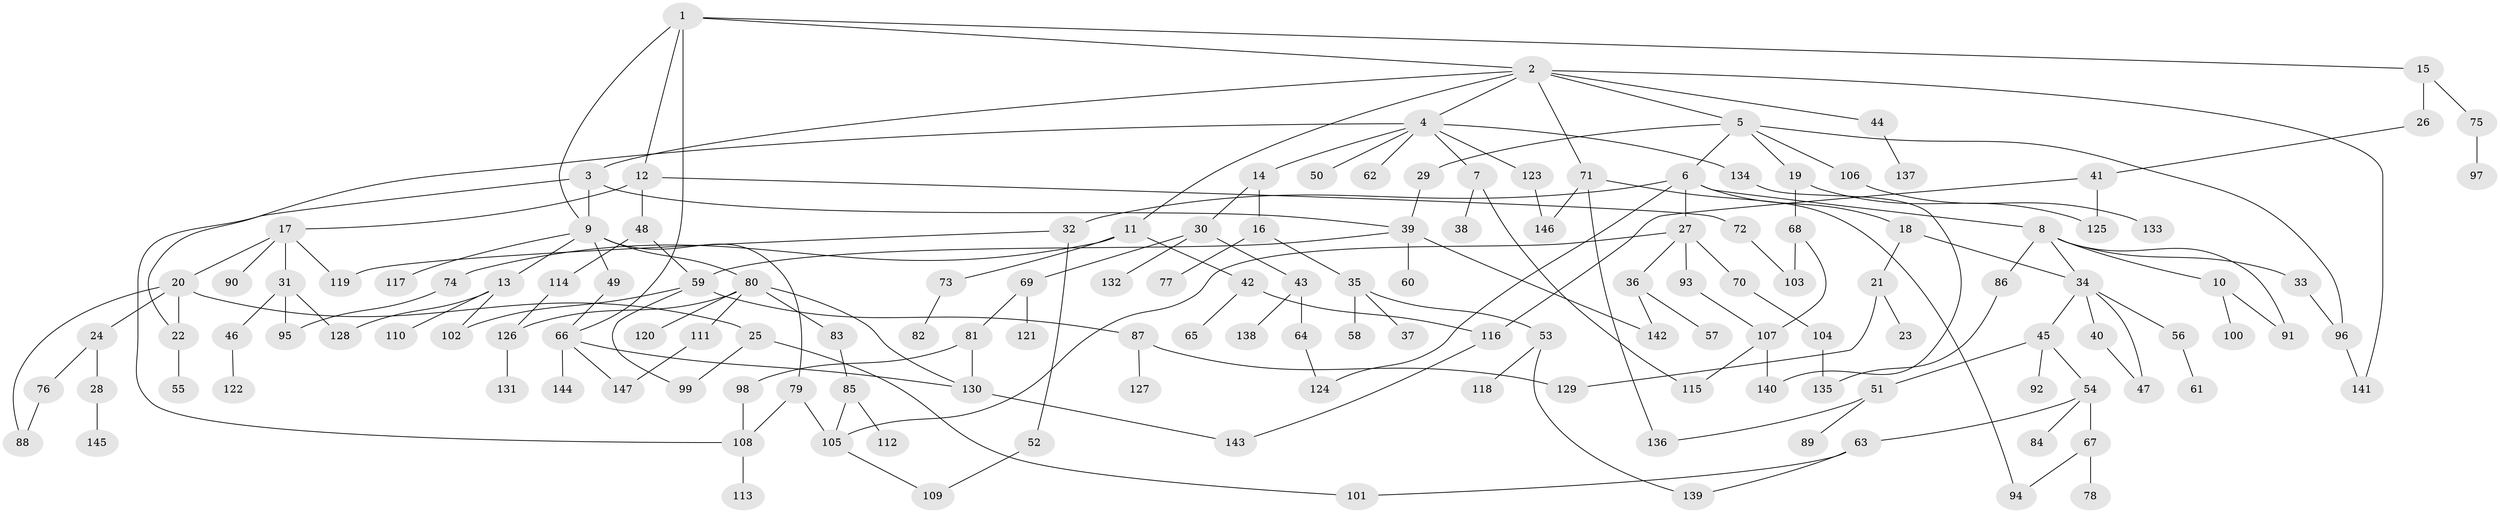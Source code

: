 // Generated by graph-tools (version 1.1) at 2025/34/03/09/25 02:34:16]
// undirected, 147 vertices, 187 edges
graph export_dot {
graph [start="1"]
  node [color=gray90,style=filled];
  1;
  2;
  3;
  4;
  5;
  6;
  7;
  8;
  9;
  10;
  11;
  12;
  13;
  14;
  15;
  16;
  17;
  18;
  19;
  20;
  21;
  22;
  23;
  24;
  25;
  26;
  27;
  28;
  29;
  30;
  31;
  32;
  33;
  34;
  35;
  36;
  37;
  38;
  39;
  40;
  41;
  42;
  43;
  44;
  45;
  46;
  47;
  48;
  49;
  50;
  51;
  52;
  53;
  54;
  55;
  56;
  57;
  58;
  59;
  60;
  61;
  62;
  63;
  64;
  65;
  66;
  67;
  68;
  69;
  70;
  71;
  72;
  73;
  74;
  75;
  76;
  77;
  78;
  79;
  80;
  81;
  82;
  83;
  84;
  85;
  86;
  87;
  88;
  89;
  90;
  91;
  92;
  93;
  94;
  95;
  96;
  97;
  98;
  99;
  100;
  101;
  102;
  103;
  104;
  105;
  106;
  107;
  108;
  109;
  110;
  111;
  112;
  113;
  114;
  115;
  116;
  117;
  118;
  119;
  120;
  121;
  122;
  123;
  124;
  125;
  126;
  127;
  128;
  129;
  130;
  131;
  132;
  133;
  134;
  135;
  136;
  137;
  138;
  139;
  140;
  141;
  142;
  143;
  144;
  145;
  146;
  147;
  1 -- 2;
  1 -- 12;
  1 -- 15;
  1 -- 66;
  1 -- 9;
  2 -- 3;
  2 -- 4;
  2 -- 5;
  2 -- 11;
  2 -- 44;
  2 -- 71;
  2 -- 141;
  3 -- 9;
  3 -- 39;
  3 -- 108;
  4 -- 7;
  4 -- 14;
  4 -- 50;
  4 -- 62;
  4 -- 123;
  4 -- 134;
  4 -- 22;
  5 -- 6;
  5 -- 19;
  5 -- 29;
  5 -- 106;
  5 -- 96;
  6 -- 8;
  6 -- 18;
  6 -- 27;
  6 -- 32;
  6 -- 124;
  7 -- 38;
  7 -- 115;
  8 -- 10;
  8 -- 33;
  8 -- 86;
  8 -- 34;
  8 -- 91;
  9 -- 13;
  9 -- 49;
  9 -- 79;
  9 -- 80;
  9 -- 117;
  10 -- 91;
  10 -- 100;
  11 -- 42;
  11 -- 73;
  11 -- 74;
  12 -- 17;
  12 -- 48;
  12 -- 72;
  13 -- 102;
  13 -- 110;
  13 -- 128;
  14 -- 16;
  14 -- 30;
  15 -- 26;
  15 -- 75;
  16 -- 35;
  16 -- 77;
  17 -- 20;
  17 -- 31;
  17 -- 90;
  17 -- 119;
  18 -- 21;
  18 -- 34;
  19 -- 68;
  19 -- 125;
  20 -- 22;
  20 -- 24;
  20 -- 25;
  20 -- 88;
  21 -- 23;
  21 -- 129;
  22 -- 55;
  24 -- 28;
  24 -- 76;
  25 -- 101;
  25 -- 99;
  26 -- 41;
  27 -- 36;
  27 -- 70;
  27 -- 93;
  27 -- 105;
  28 -- 145;
  29 -- 39;
  30 -- 43;
  30 -- 69;
  30 -- 132;
  31 -- 46;
  31 -- 128;
  31 -- 95;
  32 -- 52;
  32 -- 119;
  33 -- 96;
  34 -- 40;
  34 -- 45;
  34 -- 56;
  34 -- 47;
  35 -- 37;
  35 -- 53;
  35 -- 58;
  36 -- 57;
  36 -- 142;
  39 -- 60;
  39 -- 142;
  39 -- 59;
  40 -- 47;
  41 -- 116;
  41 -- 125;
  42 -- 65;
  42 -- 116;
  43 -- 64;
  43 -- 138;
  44 -- 137;
  45 -- 51;
  45 -- 54;
  45 -- 92;
  46 -- 122;
  48 -- 59;
  48 -- 114;
  49 -- 66;
  51 -- 89;
  51 -- 136;
  52 -- 109;
  53 -- 118;
  53 -- 139;
  54 -- 63;
  54 -- 67;
  54 -- 84;
  56 -- 61;
  59 -- 87;
  59 -- 99;
  59 -- 102;
  63 -- 101;
  63 -- 139;
  64 -- 124;
  66 -- 130;
  66 -- 144;
  66 -- 147;
  67 -- 78;
  67 -- 94;
  68 -- 103;
  68 -- 107;
  69 -- 81;
  69 -- 121;
  70 -- 104;
  71 -- 136;
  71 -- 146;
  71 -- 94;
  72 -- 103;
  73 -- 82;
  74 -- 95;
  75 -- 97;
  76 -- 88;
  79 -- 105;
  79 -- 108;
  80 -- 83;
  80 -- 111;
  80 -- 120;
  80 -- 130;
  80 -- 126;
  81 -- 98;
  81 -- 130;
  83 -- 85;
  85 -- 112;
  85 -- 105;
  86 -- 135;
  87 -- 127;
  87 -- 129;
  93 -- 107;
  96 -- 141;
  98 -- 108;
  104 -- 135;
  105 -- 109;
  106 -- 133;
  107 -- 140;
  107 -- 115;
  108 -- 113;
  111 -- 147;
  114 -- 126;
  116 -- 143;
  123 -- 146;
  126 -- 131;
  130 -- 143;
  134 -- 140;
}
